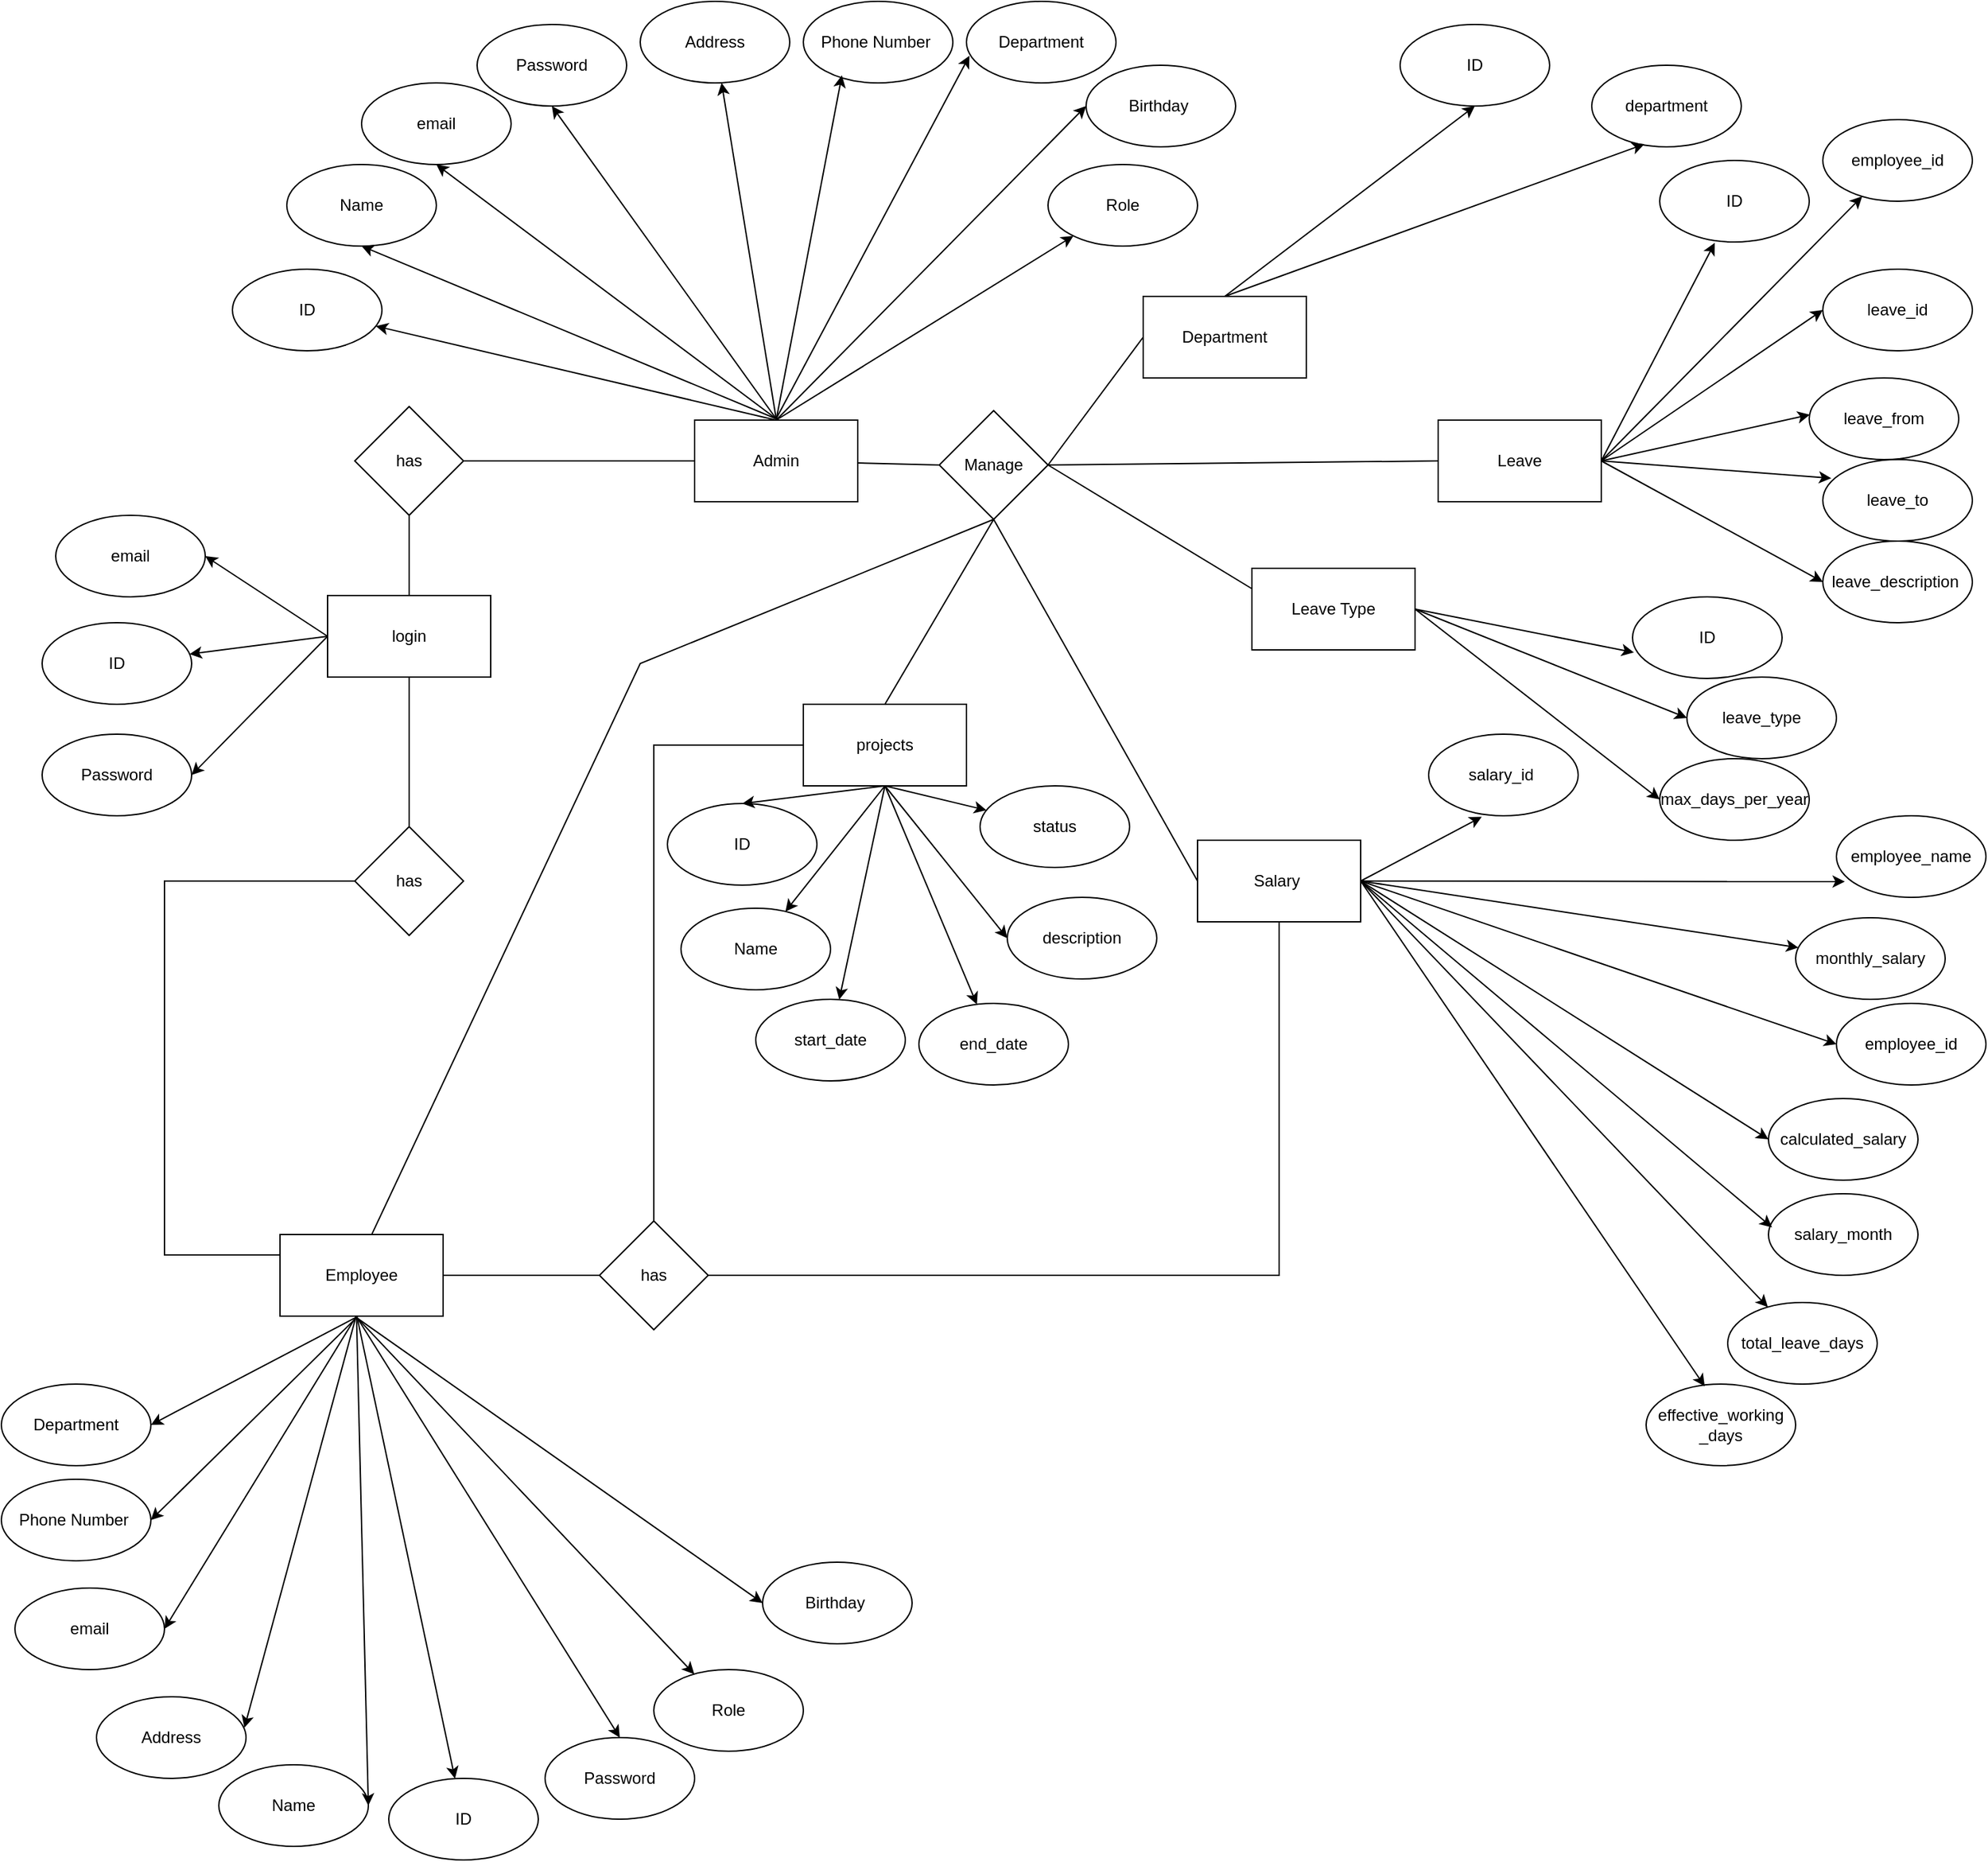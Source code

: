 <mxfile version="22.1.11" type="github">
  <diagram name="Page-1" id="r1ssAH4mPtT1wUzzTtvj">
    <mxGraphModel dx="3155" dy="1305" grid="1" gridSize="10" guides="1" tooltips="1" connect="1" arrows="1" fold="1" page="1" pageScale="1" pageWidth="1169" pageHeight="827" background="#FFFFFF" math="0" shadow="0">
      <root>
        <mxCell id="0" />
        <mxCell id="1" parent="0" />
        <mxCell id="BbcCM_fRbmNqIQQwemn0-5" value="Admin" style="rounded=0;whiteSpace=wrap;html=1;" parent="1" vertex="1">
          <mxGeometry x="533" y="341" width="120" height="60" as="geometry" />
        </mxCell>
        <mxCell id="BbcCM_fRbmNqIQQwemn0-9" value="Salary&amp;nbsp;" style="rounded=0;whiteSpace=wrap;html=1;" parent="1" vertex="1">
          <mxGeometry x="903" y="650" width="120" height="60" as="geometry" />
        </mxCell>
        <mxCell id="BbcCM_fRbmNqIQQwemn0-12" value="Leave" style="rounded=0;whiteSpace=wrap;html=1;" parent="1" vertex="1">
          <mxGeometry x="1080" y="341" width="120" height="60" as="geometry" />
        </mxCell>
        <mxCell id="BbcCM_fRbmNqIQQwemn0-21" value="" style="endArrow=classic;html=1;rounded=0;entryX=0.5;entryY=1;entryDx=0;entryDy=0;" parent="1" target="4R8q3-wa9ZuzRIbeYS99-15" edge="1">
          <mxGeometry width="50" height="50" relative="1" as="geometry">
            <mxPoint x="593" y="340" as="sourcePoint" />
            <mxPoint x="553" y="560" as="targetPoint" />
          </mxGeometry>
        </mxCell>
        <mxCell id="BbcCM_fRbmNqIQQwemn0-27" value="" style="endArrow=classic;html=1;rounded=0;entryX=1;entryY=0.5;entryDx=0;entryDy=0;exitX=0;exitY=0.5;exitDx=0;exitDy=0;" parent="1" source="4R8q3-wa9ZuzRIbeYS99-4" target="4R8q3-wa9ZuzRIbeYS99-5" edge="1">
          <mxGeometry width="50" height="50" relative="1" as="geometry">
            <mxPoint x="695" y="446" as="sourcePoint" />
            <mxPoint x="130.01" y="239.78" as="targetPoint" />
          </mxGeometry>
        </mxCell>
        <mxCell id="BbcCM_fRbmNqIQQwemn0-35" value="" style="endArrow=classic;html=1;rounded=0;exitX=0.5;exitY=0;exitDx=0;exitDy=0;" parent="1" source="BbcCM_fRbmNqIQQwemn0-5" target="BbcCM_fRbmNqIQQwemn0-40" edge="1">
          <mxGeometry width="50" height="50" relative="1" as="geometry">
            <mxPoint x="218" y="190" as="sourcePoint" />
            <mxPoint x="183" y="120" as="targetPoint" />
          </mxGeometry>
        </mxCell>
        <mxCell id="BbcCM_fRbmNqIQQwemn0-40" value="ID" style="ellipse;whiteSpace=wrap;html=1;" parent="1" vertex="1">
          <mxGeometry x="193" y="230" width="110" height="60" as="geometry" />
        </mxCell>
        <mxCell id="BbcCM_fRbmNqIQQwemn0-41" value="Password" style="ellipse;whiteSpace=wrap;html=1;" parent="1" vertex="1">
          <mxGeometry x="373" y="50" width="110" height="60" as="geometry" />
        </mxCell>
        <mxCell id="4R8q3-wa9ZuzRIbeYS99-4" value="login" style="rounded=0;whiteSpace=wrap;html=1;" parent="1" vertex="1">
          <mxGeometry x="263" y="470" width="120" height="60" as="geometry" />
        </mxCell>
        <mxCell id="4R8q3-wa9ZuzRIbeYS99-5" value="email" style="ellipse;whiteSpace=wrap;html=1;" parent="1" vertex="1">
          <mxGeometry x="63" y="411" width="110" height="60" as="geometry" />
        </mxCell>
        <mxCell id="4R8q3-wa9ZuzRIbeYS99-6" value="ID" style="ellipse;whiteSpace=wrap;html=1;" parent="1" vertex="1">
          <mxGeometry x="53" y="490" width="110" height="60" as="geometry" />
        </mxCell>
        <mxCell id="4R8q3-wa9ZuzRIbeYS99-7" value="" style="endArrow=classic;html=1;rounded=0;exitX=0;exitY=0.5;exitDx=0;exitDy=0;" parent="1" source="4R8q3-wa9ZuzRIbeYS99-4" target="4R8q3-wa9ZuzRIbeYS99-6" edge="1">
          <mxGeometry width="50" height="50" relative="1" as="geometry">
            <mxPoint x="253" y="370" as="sourcePoint" />
            <mxPoint x="140.01" y="249.78" as="targetPoint" />
          </mxGeometry>
        </mxCell>
        <mxCell id="4R8q3-wa9ZuzRIbeYS99-8" value="" style="endArrow=classic;html=1;rounded=0;exitX=0;exitY=0.5;exitDx=0;exitDy=0;entryX=1;entryY=0.5;entryDx=0;entryDy=0;" parent="1" source="4R8q3-wa9ZuzRIbeYS99-4" target="4R8q3-wa9ZuzRIbeYS99-9" edge="1">
          <mxGeometry width="50" height="50" relative="1" as="geometry">
            <mxPoint x="263" y="380" as="sourcePoint" />
            <mxPoint x="93" y="490" as="targetPoint" />
          </mxGeometry>
        </mxCell>
        <mxCell id="4R8q3-wa9ZuzRIbeYS99-9" value="Password" style="ellipse;whiteSpace=wrap;html=1;" parent="1" vertex="1">
          <mxGeometry x="53" y="572" width="110" height="60" as="geometry" />
        </mxCell>
        <mxCell id="4R8q3-wa9ZuzRIbeYS99-10" value="has" style="rhombus;whiteSpace=wrap;html=1;" parent="1" vertex="1">
          <mxGeometry x="283" y="331" width="80" height="80" as="geometry" />
        </mxCell>
        <mxCell id="4R8q3-wa9ZuzRIbeYS99-11" value="" style="endArrow=none;html=1;rounded=0;entryX=0.5;entryY=0;entryDx=0;entryDy=0;exitX=0.5;exitY=1;exitDx=0;exitDy=0;" parent="1" source="4R8q3-wa9ZuzRIbeYS99-10" target="4R8q3-wa9ZuzRIbeYS99-4" edge="1">
          <mxGeometry width="50" height="50" relative="1" as="geometry">
            <mxPoint x="433" y="280" as="sourcePoint" />
            <mxPoint x="473" y="350" as="targetPoint" />
          </mxGeometry>
        </mxCell>
        <mxCell id="4R8q3-wa9ZuzRIbeYS99-12" value="" style="endArrow=none;html=1;rounded=0;exitX=1;exitY=0.5;exitDx=0;exitDy=0;entryX=0;entryY=0.5;entryDx=0;entryDy=0;" parent="1" source="4R8q3-wa9ZuzRIbeYS99-10" target="BbcCM_fRbmNqIQQwemn0-5" edge="1">
          <mxGeometry width="50" height="50" relative="1" as="geometry">
            <mxPoint x="313" y="302" as="sourcePoint" />
            <mxPoint x="463" y="248" as="targetPoint" />
          </mxGeometry>
        </mxCell>
        <mxCell id="4R8q3-wa9ZuzRIbeYS99-14" value="Name" style="ellipse;whiteSpace=wrap;html=1;" parent="1" vertex="1">
          <mxGeometry x="233" y="153" width="110" height="60" as="geometry" />
        </mxCell>
        <mxCell id="4R8q3-wa9ZuzRIbeYS99-15" value="email" style="ellipse;whiteSpace=wrap;html=1;" parent="1" vertex="1">
          <mxGeometry x="288" y="93" width="110" height="60" as="geometry" />
        </mxCell>
        <mxCell id="4R8q3-wa9ZuzRIbeYS99-16" value="" style="endArrow=classic;html=1;rounded=0;entryX=0.5;entryY=1;entryDx=0;entryDy=0;" parent="1" target="4R8q3-wa9ZuzRIbeYS99-14" edge="1">
          <mxGeometry width="50" height="50" relative="1" as="geometry">
            <mxPoint x="593" y="340" as="sourcePoint" />
            <mxPoint x="458" y="120" as="targetPoint" />
          </mxGeometry>
        </mxCell>
        <mxCell id="4R8q3-wa9ZuzRIbeYS99-21" value="Address" style="ellipse;whiteSpace=wrap;html=1;" parent="1" vertex="1">
          <mxGeometry x="493" y="33" width="110" height="60" as="geometry" />
        </mxCell>
        <mxCell id="4R8q3-wa9ZuzRIbeYS99-22" value="Birthday&amp;nbsp;" style="ellipse;whiteSpace=wrap;html=1;" parent="1" vertex="1">
          <mxGeometry x="821" y="80" width="110" height="60" as="geometry" />
        </mxCell>
        <mxCell id="4R8q3-wa9ZuzRIbeYS99-23" value="Role" style="ellipse;whiteSpace=wrap;html=1;" parent="1" vertex="1">
          <mxGeometry x="793" y="153" width="110" height="60" as="geometry" />
        </mxCell>
        <mxCell id="4R8q3-wa9ZuzRIbeYS99-24" value="Department" style="ellipse;whiteSpace=wrap;html=1;" parent="1" vertex="1">
          <mxGeometry x="733" y="33" width="110" height="60" as="geometry" />
        </mxCell>
        <mxCell id="4R8q3-wa9ZuzRIbeYS99-25" value="Phone Number&amp;nbsp;" style="ellipse;whiteSpace=wrap;html=1;" parent="1" vertex="1">
          <mxGeometry x="613" y="33" width="110" height="60" as="geometry" />
        </mxCell>
        <mxCell id="4R8q3-wa9ZuzRIbeYS99-26" value="" style="endArrow=classic;html=1;rounded=0;exitX=0.5;exitY=0;exitDx=0;exitDy=0;" parent="1" source="BbcCM_fRbmNqIQQwemn0-5" target="4R8q3-wa9ZuzRIbeYS99-23" edge="1">
          <mxGeometry width="50" height="50" relative="1" as="geometry">
            <mxPoint x="523" y="459.68" as="sourcePoint" />
            <mxPoint x="679.307" y="360.001" as="targetPoint" />
          </mxGeometry>
        </mxCell>
        <mxCell id="4R8q3-wa9ZuzRIbeYS99-27" value="" style="endArrow=classic;html=1;rounded=0;entryX=0.258;entryY=0.906;entryDx=0;entryDy=0;entryPerimeter=0;exitX=0.5;exitY=0;exitDx=0;exitDy=0;" parent="1" source="BbcCM_fRbmNqIQQwemn0-5" target="4R8q3-wa9ZuzRIbeYS99-25" edge="1">
          <mxGeometry width="50" height="50" relative="1" as="geometry">
            <mxPoint x="543" y="320" as="sourcePoint" />
            <mxPoint x="773" y="180" as="targetPoint" />
          </mxGeometry>
        </mxCell>
        <mxCell id="4R8q3-wa9ZuzRIbeYS99-28" value="" style="endArrow=classic;html=1;rounded=0;" parent="1" target="4R8q3-wa9ZuzRIbeYS99-21" edge="1">
          <mxGeometry width="50" height="50" relative="1" as="geometry">
            <mxPoint x="593" y="340" as="sourcePoint" />
            <mxPoint x="719" y="161" as="targetPoint" />
          </mxGeometry>
        </mxCell>
        <mxCell id="4R8q3-wa9ZuzRIbeYS99-29" value="" style="endArrow=classic;html=1;rounded=0;entryX=0.02;entryY=0.667;entryDx=0;entryDy=0;entryPerimeter=0;" parent="1" target="4R8q3-wa9ZuzRIbeYS99-24" edge="1">
          <mxGeometry width="50" height="50" relative="1" as="geometry">
            <mxPoint x="593" y="340" as="sourcePoint" />
            <mxPoint x="729" y="171" as="targetPoint" />
          </mxGeometry>
        </mxCell>
        <mxCell id="4R8q3-wa9ZuzRIbeYS99-30" value="" style="endArrow=classic;html=1;rounded=0;entryX=0;entryY=0.5;entryDx=0;entryDy=0;exitX=0.5;exitY=0;exitDx=0;exitDy=0;" parent="1" source="BbcCM_fRbmNqIQQwemn0-5" target="4R8q3-wa9ZuzRIbeYS99-22" edge="1">
          <mxGeometry width="50" height="50" relative="1" as="geometry">
            <mxPoint x="583" y="281" as="sourcePoint" />
            <mxPoint x="739" y="181" as="targetPoint" />
          </mxGeometry>
        </mxCell>
        <mxCell id="4R8q3-wa9ZuzRIbeYS99-33" value="" style="endArrow=classic;html=1;rounded=0;entryX=0.5;entryY=1;entryDx=0;entryDy=0;" parent="1" target="BbcCM_fRbmNqIQQwemn0-41" edge="1">
          <mxGeometry width="50" height="50" relative="1" as="geometry">
            <mxPoint x="593" y="340" as="sourcePoint" />
            <mxPoint x="647" y="143" as="targetPoint" />
          </mxGeometry>
        </mxCell>
        <mxCell id="4R8q3-wa9ZuzRIbeYS99-73" value="Employee" style="rounded=0;whiteSpace=wrap;html=1;" parent="1" vertex="1">
          <mxGeometry x="228" y="940" width="120" height="60" as="geometry" />
        </mxCell>
        <mxCell id="4R8q3-wa9ZuzRIbeYS99-74" value="" style="endArrow=classic;html=1;rounded=0;entryX=1;entryY=0.5;entryDx=0;entryDy=0;exitX=0.467;exitY=1.004;exitDx=0;exitDy=0;exitPerimeter=0;" parent="1" source="4R8q3-wa9ZuzRIbeYS99-73" target="4R8q3-wa9ZuzRIbeYS99-101" edge="1">
          <mxGeometry width="50" height="50" relative="1" as="geometry">
            <mxPoint x="663" y="1056" as="sourcePoint" />
            <mxPoint x="328" y="820.0" as="targetPoint" />
          </mxGeometry>
        </mxCell>
        <mxCell id="4R8q3-wa9ZuzRIbeYS99-75" value="" style="endArrow=classic;html=1;rounded=0;exitX=0.472;exitY=1.007;exitDx=0;exitDy=0;exitPerimeter=0;" parent="1" source="4R8q3-wa9ZuzRIbeYS99-73" target="4R8q3-wa9ZuzRIbeYS99-76" edge="1">
          <mxGeometry width="50" height="50" relative="1" as="geometry">
            <mxPoint x="288" y="906" as="sourcePoint" />
            <mxPoint x="253" y="836" as="targetPoint" />
          </mxGeometry>
        </mxCell>
        <mxCell id="4R8q3-wa9ZuzRIbeYS99-76" value="ID" style="ellipse;whiteSpace=wrap;html=1;" parent="1" vertex="1">
          <mxGeometry x="308" y="1340" width="110" height="60" as="geometry" />
        </mxCell>
        <mxCell id="4R8q3-wa9ZuzRIbeYS99-77" value="Password" style="ellipse;whiteSpace=wrap;html=1;" parent="1" vertex="1">
          <mxGeometry x="423" y="1310" width="110" height="60" as="geometry" />
        </mxCell>
        <mxCell id="4R8q3-wa9ZuzRIbeYS99-80" value="Name" style="ellipse;whiteSpace=wrap;html=1;" parent="1" vertex="1">
          <mxGeometry x="183" y="1330" width="110" height="60" as="geometry" />
        </mxCell>
        <mxCell id="4R8q3-wa9ZuzRIbeYS99-82" value="" style="endArrow=classic;html=1;rounded=0;exitX=0.469;exitY=0.997;exitDx=0;exitDy=0;exitPerimeter=0;entryX=1;entryY=0.5;entryDx=0;entryDy=0;" parent="1" source="4R8q3-wa9ZuzRIbeYS99-73" target="4R8q3-wa9ZuzRIbeYS99-80" edge="1">
          <mxGeometry width="50" height="50" relative="1" as="geometry">
            <mxPoint x="623" y="640" as="sourcePoint" />
            <mxPoint x="353" y="800" as="targetPoint" />
          </mxGeometry>
        </mxCell>
        <mxCell id="4R8q3-wa9ZuzRIbeYS99-83" value="Address" style="ellipse;whiteSpace=wrap;html=1;" parent="1" vertex="1">
          <mxGeometry x="93" y="1280" width="110" height="60" as="geometry" />
        </mxCell>
        <mxCell id="4R8q3-wa9ZuzRIbeYS99-84" value="Birthday&amp;nbsp;" style="ellipse;whiteSpace=wrap;html=1;" parent="1" vertex="1">
          <mxGeometry x="583" y="1181" width="110" height="60" as="geometry" />
        </mxCell>
        <mxCell id="4R8q3-wa9ZuzRIbeYS99-85" value="Role" style="ellipse;whiteSpace=wrap;html=1;" parent="1" vertex="1">
          <mxGeometry x="503" y="1260" width="110" height="60" as="geometry" />
        </mxCell>
        <mxCell id="4R8q3-wa9ZuzRIbeYS99-86" value="Department" style="ellipse;whiteSpace=wrap;html=1;" parent="1" vertex="1">
          <mxGeometry x="23" y="1050" width="110" height="60" as="geometry" />
        </mxCell>
        <mxCell id="4R8q3-wa9ZuzRIbeYS99-87" value="Phone Number&amp;nbsp;" style="ellipse;whiteSpace=wrap;html=1;" parent="1" vertex="1">
          <mxGeometry x="23" y="1120" width="110" height="60" as="geometry" />
        </mxCell>
        <mxCell id="4R8q3-wa9ZuzRIbeYS99-88" value="" style="endArrow=classic;html=1;rounded=0;exitX=0.47;exitY=1.016;exitDx=0;exitDy=0;exitPerimeter=0;" parent="1" source="4R8q3-wa9ZuzRIbeYS99-73" target="4R8q3-wa9ZuzRIbeYS99-85" edge="1">
          <mxGeometry width="50" height="50" relative="1" as="geometry">
            <mxPoint x="633" y="640" as="sourcePoint" />
            <mxPoint x="749.307" y="1076.001" as="targetPoint" />
          </mxGeometry>
        </mxCell>
        <mxCell id="4R8q3-wa9ZuzRIbeYS99-89" value="" style="endArrow=classic;html=1;rounded=0;entryX=1;entryY=0.5;entryDx=0;entryDy=0;exitX=0.471;exitY=1.015;exitDx=0;exitDy=0;exitPerimeter=0;" parent="1" source="4R8q3-wa9ZuzRIbeYS99-73" target="4R8q3-wa9ZuzRIbeYS99-87" edge="1">
          <mxGeometry width="50" height="50" relative="1" as="geometry">
            <mxPoint x="623" y="640" as="sourcePoint" />
            <mxPoint x="843" y="896" as="targetPoint" />
          </mxGeometry>
        </mxCell>
        <mxCell id="4R8q3-wa9ZuzRIbeYS99-90" value="" style="endArrow=classic;html=1;rounded=0;exitX=0.465;exitY=1.011;exitDx=0;exitDy=0;exitPerimeter=0;entryX=0.989;entryY=0.38;entryDx=0;entryDy=0;entryPerimeter=0;" parent="1" source="4R8q3-wa9ZuzRIbeYS99-73" target="4R8q3-wa9ZuzRIbeYS99-83" edge="1">
          <mxGeometry width="50" height="50" relative="1" as="geometry">
            <mxPoint x="623" y="640" as="sourcePoint" />
            <mxPoint x="465.706" y="911.417" as="targetPoint" />
          </mxGeometry>
        </mxCell>
        <mxCell id="4R8q3-wa9ZuzRIbeYS99-91" value="" style="endArrow=classic;html=1;rounded=0;exitX=0.468;exitY=1.013;exitDx=0;exitDy=0;exitPerimeter=0;entryX=1;entryY=0.5;entryDx=0;entryDy=0;" parent="1" source="4R8q3-wa9ZuzRIbeYS99-73" target="4R8q3-wa9ZuzRIbeYS99-86" edge="1">
          <mxGeometry width="50" height="50" relative="1" as="geometry">
            <mxPoint x="663" y="1056" as="sourcePoint" />
            <mxPoint x="133" y="1000" as="targetPoint" />
          </mxGeometry>
        </mxCell>
        <mxCell id="4R8q3-wa9ZuzRIbeYS99-92" value="" style="endArrow=classic;html=1;rounded=0;entryX=0;entryY=0.5;entryDx=0;entryDy=0;exitX=0.467;exitY=1.016;exitDx=0;exitDy=0;exitPerimeter=0;" parent="1" source="4R8q3-wa9ZuzRIbeYS99-73" target="4R8q3-wa9ZuzRIbeYS99-84" edge="1">
          <mxGeometry width="50" height="50" relative="1" as="geometry">
            <mxPoint x="633" y="640" as="sourcePoint" />
            <mxPoint x="809" y="897" as="targetPoint" />
          </mxGeometry>
        </mxCell>
        <mxCell id="4R8q3-wa9ZuzRIbeYS99-93" value="" style="endArrow=classic;html=1;rounded=0;entryX=0.5;entryY=0;entryDx=0;entryDy=0;exitX=0.469;exitY=1.007;exitDx=0;exitDy=0;exitPerimeter=0;" parent="1" source="4R8q3-wa9ZuzRIbeYS99-73" target="4R8q3-wa9ZuzRIbeYS99-77" edge="1">
          <mxGeometry width="50" height="50" relative="1" as="geometry">
            <mxPoint x="623" y="640" as="sourcePoint" />
            <mxPoint x="717" y="859" as="targetPoint" />
          </mxGeometry>
        </mxCell>
        <mxCell id="4R8q3-wa9ZuzRIbeYS99-98" value="has" style="rhombus;whiteSpace=wrap;html=1;" parent="1" vertex="1">
          <mxGeometry x="283" y="640" width="80" height="80" as="geometry" />
        </mxCell>
        <mxCell id="4R8q3-wa9ZuzRIbeYS99-99" value="" style="endArrow=none;html=1;rounded=0;exitX=0;exitY=0.5;exitDx=0;exitDy=0;entryX=0;entryY=0.25;entryDx=0;entryDy=0;" parent="1" source="4R8q3-wa9ZuzRIbeYS99-98" target="4R8q3-wa9ZuzRIbeYS99-73" edge="1">
          <mxGeometry width="50" height="50" relative="1" as="geometry">
            <mxPoint x="293" y="690" as="sourcePoint" />
            <mxPoint x="353" y="970" as="targetPoint" />
            <Array as="points">
              <mxPoint x="143" y="680" />
              <mxPoint x="143" y="955" />
            </Array>
          </mxGeometry>
        </mxCell>
        <mxCell id="4R8q3-wa9ZuzRIbeYS99-100" value="" style="endArrow=none;html=1;rounded=0;exitX=0.5;exitY=1;exitDx=0;exitDy=0;" parent="1" edge="1" source="4R8q3-wa9ZuzRIbeYS99-4">
          <mxGeometry width="50" height="50" relative="1" as="geometry">
            <mxPoint x="347.29" y="561" as="sourcePoint" />
            <mxPoint x="323" y="640" as="targetPoint" />
          </mxGeometry>
        </mxCell>
        <mxCell id="4R8q3-wa9ZuzRIbeYS99-101" value="email" style="ellipse;whiteSpace=wrap;html=1;" parent="1" vertex="1">
          <mxGeometry x="33" y="1200" width="110" height="60" as="geometry" />
        </mxCell>
        <mxCell id="4R8q3-wa9ZuzRIbeYS99-102" value="Manage" style="rhombus;whiteSpace=wrap;html=1;" parent="1" vertex="1">
          <mxGeometry x="713" y="334" width="80" height="80" as="geometry" />
        </mxCell>
        <mxCell id="4R8q3-wa9ZuzRIbeYS99-103" value="" style="endArrow=none;html=1;rounded=0;entryX=0;entryY=0.5;entryDx=0;entryDy=0;exitX=1;exitY=0.5;exitDx=0;exitDy=0;" parent="1" edge="1" target="BbcCM_fRbmNqIQQwemn0-12" source="4R8q3-wa9ZuzRIbeYS99-102">
          <mxGeometry width="50" height="50" relative="1" as="geometry">
            <mxPoint x="869.4" y="478.36" as="sourcePoint" />
            <mxPoint x="874.89" y="591.5" as="targetPoint" />
          </mxGeometry>
        </mxCell>
        <mxCell id="4R8q3-wa9ZuzRIbeYS99-104" value="" style="endArrow=none;html=1;rounded=0;exitX=0.5;exitY=1;exitDx=0;exitDy=0;entryX=0.562;entryY=0.001;entryDx=0;entryDy=0;entryPerimeter=0;" parent="1" source="4R8q3-wa9ZuzRIbeYS99-102" edge="1" target="4R8q3-wa9ZuzRIbeYS99-73">
          <mxGeometry width="50" height="50" relative="1" as="geometry">
            <mxPoint x="595" y="582" as="sourcePoint" />
            <mxPoint x="413" y="940" as="targetPoint" />
            <Array as="points">
              <mxPoint x="493" y="520" />
            </Array>
          </mxGeometry>
        </mxCell>
        <mxCell id="4R8q3-wa9ZuzRIbeYS99-105" value="" style="endArrow=none;html=1;rounded=0;entryX=0;entryY=0.5;entryDx=0;entryDy=0;" parent="1" target="4R8q3-wa9ZuzRIbeYS99-102" edge="1" source="BbcCM_fRbmNqIQQwemn0-5">
          <mxGeometry width="50" height="50" relative="1" as="geometry">
            <mxPoint x="596.5" y="401" as="sourcePoint" />
            <mxPoint x="596" y="500" as="targetPoint" />
          </mxGeometry>
        </mxCell>
        <mxCell id="4R8q3-wa9ZuzRIbeYS99-110" value="ID" style="ellipse;whiteSpace=wrap;html=1;" parent="1" vertex="1">
          <mxGeometry x="1223" y="471" width="110" height="60" as="geometry" />
        </mxCell>
        <mxCell id="4R8q3-wa9ZuzRIbeYS99-111" value="ID" style="ellipse;whiteSpace=wrap;html=1;" parent="1" vertex="1">
          <mxGeometry x="1243" y="150" width="110" height="60" as="geometry" />
        </mxCell>
        <mxCell id="4R8q3-wa9ZuzRIbeYS99-112" value="ID" style="ellipse;whiteSpace=wrap;html=1;" parent="1" vertex="1">
          <mxGeometry x="1052" y="50" width="110" height="60" as="geometry" />
        </mxCell>
        <mxCell id="4R8q3-wa9ZuzRIbeYS99-113" value="department" style="ellipse;whiteSpace=wrap;html=1;" parent="1" vertex="1">
          <mxGeometry x="1193" y="80" width="110" height="60" as="geometry" />
        </mxCell>
        <mxCell id="4R8q3-wa9ZuzRIbeYS99-114" value="" style="endArrow=classic;html=1;rounded=0;entryX=0.352;entryY=0.967;entryDx=0;entryDy=0;entryPerimeter=0;exitX=0.5;exitY=0;exitDx=0;exitDy=0;" parent="1" target="4R8q3-wa9ZuzRIbeYS99-113" edge="1" source="BbcCM_fRbmNqIQQwemn0-13">
          <mxGeometry width="50" height="50" relative="1" as="geometry">
            <mxPoint x="1013" y="480" as="sourcePoint" />
            <mxPoint x="1563" y="434" as="targetPoint" />
            <Array as="points" />
          </mxGeometry>
        </mxCell>
        <mxCell id="4R8q3-wa9ZuzRIbeYS99-115" value="" style="endArrow=classic;html=1;rounded=0;entryX=0.5;entryY=1;entryDx=0;entryDy=0;exitX=0.5;exitY=0;exitDx=0;exitDy=0;" parent="1" source="BbcCM_fRbmNqIQQwemn0-13" target="4R8q3-wa9ZuzRIbeYS99-112" edge="1">
          <mxGeometry width="50" height="50" relative="1" as="geometry">
            <mxPoint x="1323" y="450" as="sourcePoint" />
            <mxPoint x="1402" y="428" as="targetPoint" />
          </mxGeometry>
        </mxCell>
        <mxCell id="4R8q3-wa9ZuzRIbeYS99-116" value="" style="endArrow=classic;html=1;rounded=0;exitX=1;exitY=0.5;exitDx=0;exitDy=0;" parent="1" edge="1" target="RnmnXj-n9i1BZNP6ZCbf-6" source="BbcCM_fRbmNqIQQwemn0-12">
          <mxGeometry width="50" height="50" relative="1" as="geometry">
            <mxPoint x="1083" y="590" as="sourcePoint" />
            <mxPoint x="1103" y="520" as="targetPoint" />
          </mxGeometry>
        </mxCell>
        <mxCell id="RnmnXj-n9i1BZNP6ZCbf-5" value="" style="endArrow=classic;html=1;rounded=0;entryX=0.368;entryY=1.01;entryDx=0;entryDy=0;exitX=1;exitY=0.5;exitDx=0;exitDy=0;entryPerimeter=0;" edge="1" parent="1" source="BbcCM_fRbmNqIQQwemn0-12" target="4R8q3-wa9ZuzRIbeYS99-111">
          <mxGeometry width="50" height="50" relative="1" as="geometry">
            <mxPoint x="1013" y="480" as="sourcePoint" />
            <mxPoint x="1042" y="438" as="targetPoint" />
          </mxGeometry>
        </mxCell>
        <mxCell id="BbcCM_fRbmNqIQQwemn0-13" value="Department" style="rounded=0;whiteSpace=wrap;html=1;" parent="1" vertex="1">
          <mxGeometry x="863" y="250" width="120" height="60" as="geometry" />
        </mxCell>
        <mxCell id="RnmnXj-n9i1BZNP6ZCbf-6" value="employee_id" style="ellipse;whiteSpace=wrap;html=1;" vertex="1" parent="1">
          <mxGeometry x="1363" y="120" width="110" height="60" as="geometry" />
        </mxCell>
        <mxCell id="RnmnXj-n9i1BZNP6ZCbf-7" value="leave_id" style="ellipse;whiteSpace=wrap;html=1;" vertex="1" parent="1">
          <mxGeometry x="1363" y="230" width="110" height="60" as="geometry" />
        </mxCell>
        <mxCell id="RnmnXj-n9i1BZNP6ZCbf-8" value="salary_month" style="ellipse;whiteSpace=wrap;html=1;" vertex="1" parent="1">
          <mxGeometry x="1323" y="910" width="110" height="60" as="geometry" />
        </mxCell>
        <mxCell id="RnmnXj-n9i1BZNP6ZCbf-9" value="Name" style="ellipse;whiteSpace=wrap;html=1;" vertex="1" parent="1">
          <mxGeometry x="523" y="700" width="110" height="60" as="geometry" />
        </mxCell>
        <mxCell id="RnmnXj-n9i1BZNP6ZCbf-10" value="leave_to" style="ellipse;whiteSpace=wrap;html=1;" vertex="1" parent="1">
          <mxGeometry x="1363" y="370" width="110" height="60" as="geometry" />
        </mxCell>
        <mxCell id="RnmnXj-n9i1BZNP6ZCbf-11" value="leave_from" style="ellipse;whiteSpace=wrap;html=1;" vertex="1" parent="1">
          <mxGeometry x="1353" y="310" width="110" height="60" as="geometry" />
        </mxCell>
        <mxCell id="RnmnXj-n9i1BZNP6ZCbf-12" value="leave_description&amp;nbsp;" style="ellipse;whiteSpace=wrap;html=1;" vertex="1" parent="1">
          <mxGeometry x="1363" y="430" width="110" height="60" as="geometry" />
        </mxCell>
        <mxCell id="RnmnXj-n9i1BZNP6ZCbf-16" value="" style="endArrow=classic;html=1;rounded=0;entryX=0.009;entryY=0.681;entryDx=0;entryDy=0;exitX=1;exitY=0.5;exitDx=0;exitDy=0;entryPerimeter=0;" edge="1" parent="1" source="RnmnXj-n9i1BZNP6ZCbf-25" target="4R8q3-wa9ZuzRIbeYS99-110">
          <mxGeometry width="50" height="50" relative="1" as="geometry">
            <mxPoint x="1272" y="907.26" as="sourcePoint" />
            <mxPoint x="1387.96" y="850" as="targetPoint" />
          </mxGeometry>
        </mxCell>
        <mxCell id="RnmnXj-n9i1BZNP6ZCbf-17" value="" style="endArrow=classic;html=1;rounded=0;entryX=0;entryY=0.5;entryDx=0;entryDy=0;exitX=1;exitY=0.5;exitDx=0;exitDy=0;" edge="1" parent="1" source="BbcCM_fRbmNqIQQwemn0-12" target="RnmnXj-n9i1BZNP6ZCbf-7">
          <mxGeometry width="50" height="50" relative="1" as="geometry">
            <mxPoint x="1043" y="580" as="sourcePoint" />
            <mxPoint x="1163" y="511" as="targetPoint" />
          </mxGeometry>
        </mxCell>
        <mxCell id="RnmnXj-n9i1BZNP6ZCbf-18" value="" style="endArrow=classic;html=1;rounded=0;entryX=0.004;entryY=0.45;entryDx=0;entryDy=0;entryPerimeter=0;exitX=1;exitY=0.5;exitDx=0;exitDy=0;" edge="1" parent="1" source="BbcCM_fRbmNqIQQwemn0-12" target="RnmnXj-n9i1BZNP6ZCbf-11">
          <mxGeometry width="50" height="50" relative="1" as="geometry">
            <mxPoint x="1053" y="590" as="sourcePoint" />
            <mxPoint x="1173" y="521" as="targetPoint" />
          </mxGeometry>
        </mxCell>
        <mxCell id="RnmnXj-n9i1BZNP6ZCbf-19" value="" style="endArrow=classic;html=1;rounded=0;entryX=0.056;entryY=0.229;entryDx=0;entryDy=0;entryPerimeter=0;exitX=1;exitY=0.5;exitDx=0;exitDy=0;" edge="1" parent="1" source="BbcCM_fRbmNqIQQwemn0-12" target="RnmnXj-n9i1BZNP6ZCbf-10">
          <mxGeometry width="50" height="50" relative="1" as="geometry">
            <mxPoint x="1063" y="600" as="sourcePoint" />
            <mxPoint x="1183" y="531" as="targetPoint" />
          </mxGeometry>
        </mxCell>
        <mxCell id="RnmnXj-n9i1BZNP6ZCbf-20" value="" style="endArrow=classic;html=1;rounded=0;entryX=0;entryY=0.5;entryDx=0;entryDy=0;exitX=1;exitY=0.5;exitDx=0;exitDy=0;" edge="1" parent="1" source="BbcCM_fRbmNqIQQwemn0-12" target="RnmnXj-n9i1BZNP6ZCbf-12">
          <mxGeometry width="50" height="50" relative="1" as="geometry">
            <mxPoint x="1073" y="610" as="sourcePoint" />
            <mxPoint x="1193" y="541" as="targetPoint" />
          </mxGeometry>
        </mxCell>
        <mxCell id="RnmnXj-n9i1BZNP6ZCbf-22" value="monthly_salary" style="ellipse;whiteSpace=wrap;html=1;" vertex="1" parent="1">
          <mxGeometry x="1343" y="707" width="110" height="60" as="geometry" />
        </mxCell>
        <mxCell id="RnmnXj-n9i1BZNP6ZCbf-25" value="Leave Type" style="rounded=0;whiteSpace=wrap;html=1;" vertex="1" parent="1">
          <mxGeometry x="943" y="450" width="120" height="60" as="geometry" />
        </mxCell>
        <mxCell id="RnmnXj-n9i1BZNP6ZCbf-26" value="" style="endArrow=none;html=1;rounded=0;exitX=1;exitY=0.5;exitDx=0;exitDy=0;entryX=0;entryY=0.5;entryDx=0;entryDy=0;" edge="1" parent="1" source="4R8q3-wa9ZuzRIbeYS99-102" target="BbcCM_fRbmNqIQQwemn0-13">
          <mxGeometry width="50" height="50" relative="1" as="geometry">
            <mxPoint x="753" y="660" as="sourcePoint" />
            <mxPoint x="803" y="610" as="targetPoint" />
          </mxGeometry>
        </mxCell>
        <mxCell id="RnmnXj-n9i1BZNP6ZCbf-28" value="" style="endArrow=none;html=1;rounded=0;entryX=0;entryY=0.25;entryDx=0;entryDy=0;exitX=1;exitY=0.5;exitDx=0;exitDy=0;" edge="1" parent="1" source="4R8q3-wa9ZuzRIbeYS99-102" target="RnmnXj-n9i1BZNP6ZCbf-25">
          <mxGeometry width="50" height="50" relative="1" as="geometry">
            <mxPoint x="646" y="552" as="sourcePoint" />
            <mxPoint x="893" y="482" as="targetPoint" />
          </mxGeometry>
        </mxCell>
        <mxCell id="RnmnXj-n9i1BZNP6ZCbf-32" value="leave_type" style="ellipse;whiteSpace=wrap;html=1;" vertex="1" parent="1">
          <mxGeometry x="1263" y="530" width="110" height="60" as="geometry" />
        </mxCell>
        <mxCell id="RnmnXj-n9i1BZNP6ZCbf-34" value="max_days_per_year" style="ellipse;whiteSpace=wrap;html=1;" vertex="1" parent="1">
          <mxGeometry x="1243" y="590" width="110" height="60" as="geometry" />
        </mxCell>
        <mxCell id="RnmnXj-n9i1BZNP6ZCbf-35" value="" style="endArrow=classic;html=1;rounded=0;exitX=1;exitY=0.5;exitDx=0;exitDy=0;entryX=0;entryY=0.5;entryDx=0;entryDy=0;" edge="1" parent="1" source="RnmnXj-n9i1BZNP6ZCbf-25" target="RnmnXj-n9i1BZNP6ZCbf-34">
          <mxGeometry width="50" height="50" relative="1" as="geometry">
            <mxPoint x="1003" y="650" as="sourcePoint" />
            <mxPoint x="1243" y="720" as="targetPoint" />
          </mxGeometry>
        </mxCell>
        <mxCell id="RnmnXj-n9i1BZNP6ZCbf-36" value="" style="endArrow=classic;html=1;rounded=0;entryX=0;entryY=0.5;entryDx=0;entryDy=0;exitX=1;exitY=0.5;exitDx=0;exitDy=0;" edge="1" parent="1" source="RnmnXj-n9i1BZNP6ZCbf-25" target="RnmnXj-n9i1BZNP6ZCbf-32">
          <mxGeometry width="50" height="50" relative="1" as="geometry">
            <mxPoint x="1023" y="665" as="sourcePoint" />
            <mxPoint x="1213" y="710" as="targetPoint" />
          </mxGeometry>
        </mxCell>
        <mxCell id="RnmnXj-n9i1BZNP6ZCbf-37" value="salary_id&amp;nbsp;" style="ellipse;whiteSpace=wrap;html=1;" vertex="1" parent="1">
          <mxGeometry x="1073" y="572" width="110" height="60" as="geometry" />
        </mxCell>
        <mxCell id="RnmnXj-n9i1BZNP6ZCbf-39" value="employee_id" style="ellipse;whiteSpace=wrap;html=1;" vertex="1" parent="1">
          <mxGeometry x="1373" y="770" width="110" height="60" as="geometry" />
        </mxCell>
        <mxCell id="RnmnXj-n9i1BZNP6ZCbf-40" value="employee_name" style="ellipse;whiteSpace=wrap;html=1;" vertex="1" parent="1">
          <mxGeometry x="1373" y="632" width="110" height="60" as="geometry" />
        </mxCell>
        <mxCell id="RnmnXj-n9i1BZNP6ZCbf-41" value="calculated_salary" style="ellipse;whiteSpace=wrap;html=1;" vertex="1" parent="1">
          <mxGeometry x="1323" y="840" width="110" height="60" as="geometry" />
        </mxCell>
        <mxCell id="RnmnXj-n9i1BZNP6ZCbf-42" value="total_leave_days" style="ellipse;whiteSpace=wrap;html=1;" vertex="1" parent="1">
          <mxGeometry x="1293" y="990" width="110" height="60" as="geometry" />
        </mxCell>
        <mxCell id="RnmnXj-n9i1BZNP6ZCbf-43" value="effective_working&lt;br&gt;_days" style="ellipse;whiteSpace=wrap;html=1;" vertex="1" parent="1">
          <mxGeometry x="1233" y="1050" width="110" height="60" as="geometry" />
        </mxCell>
        <mxCell id="RnmnXj-n9i1BZNP6ZCbf-44" value="" style="endArrow=classic;html=1;rounded=0;entryX=0.392;entryY=0.027;entryDx=0;entryDy=0;exitX=1;exitY=0.5;exitDx=0;exitDy=0;entryPerimeter=0;" edge="1" parent="1" source="BbcCM_fRbmNqIQQwemn0-9" target="RnmnXj-n9i1BZNP6ZCbf-43">
          <mxGeometry width="50" height="50" relative="1" as="geometry">
            <mxPoint x="943" y="890" as="sourcePoint" />
            <mxPoint x="1053" y="1060" as="targetPoint" />
          </mxGeometry>
        </mxCell>
        <mxCell id="RnmnXj-n9i1BZNP6ZCbf-45" value="" style="endArrow=classic;html=1;rounded=0;exitX=1;exitY=0.5;exitDx=0;exitDy=0;" edge="1" parent="1" source="BbcCM_fRbmNqIQQwemn0-9" target="RnmnXj-n9i1BZNP6ZCbf-42">
          <mxGeometry width="50" height="50" relative="1" as="geometry">
            <mxPoint x="1013" y="820" as="sourcePoint" />
            <mxPoint x="1123" y="1000" as="targetPoint" />
          </mxGeometry>
        </mxCell>
        <mxCell id="RnmnXj-n9i1BZNP6ZCbf-46" value="" style="endArrow=classic;html=1;rounded=0;entryX=0;entryY=0.5;entryDx=0;entryDy=0;exitX=1;exitY=0.5;exitDx=0;exitDy=0;" edge="1" parent="1" source="BbcCM_fRbmNqIQQwemn0-9" target="RnmnXj-n9i1BZNP6ZCbf-39">
          <mxGeometry width="50" height="50" relative="1" as="geometry">
            <mxPoint x="963" y="900" as="sourcePoint" />
            <mxPoint x="1073" y="1080" as="targetPoint" />
          </mxGeometry>
        </mxCell>
        <mxCell id="RnmnXj-n9i1BZNP6ZCbf-47" value="" style="endArrow=classic;html=1;rounded=0;entryX=0.355;entryY=1.013;entryDx=0;entryDy=0;entryPerimeter=0;" edge="1" parent="1" target="RnmnXj-n9i1BZNP6ZCbf-37">
          <mxGeometry width="50" height="50" relative="1" as="geometry">
            <mxPoint x="1023" y="680" as="sourcePoint" />
            <mxPoint x="1083" y="1090" as="targetPoint" />
          </mxGeometry>
        </mxCell>
        <mxCell id="RnmnXj-n9i1BZNP6ZCbf-48" value="" style="endArrow=classic;html=1;rounded=0;entryX=0.056;entryY=0.807;entryDx=0;entryDy=0;exitX=1;exitY=0.5;exitDx=0;exitDy=0;entryPerimeter=0;" edge="1" parent="1" source="BbcCM_fRbmNqIQQwemn0-9" target="RnmnXj-n9i1BZNP6ZCbf-40">
          <mxGeometry width="50" height="50" relative="1" as="geometry">
            <mxPoint x="1003" y="850" as="sourcePoint" />
            <mxPoint x="1113" y="1030" as="targetPoint" />
          </mxGeometry>
        </mxCell>
        <mxCell id="RnmnXj-n9i1BZNP6ZCbf-49" value="" style="endArrow=classic;html=1;rounded=0;entryX=0.024;entryY=0.412;entryDx=0;entryDy=0;exitX=1;exitY=0.5;exitDx=0;exitDy=0;entryPerimeter=0;" edge="1" parent="1" source="BbcCM_fRbmNqIQQwemn0-9" target="RnmnXj-n9i1BZNP6ZCbf-8">
          <mxGeometry width="50" height="50" relative="1" as="geometry">
            <mxPoint x="1003" y="850" as="sourcePoint" />
            <mxPoint x="1113" y="1030" as="targetPoint" />
          </mxGeometry>
        </mxCell>
        <mxCell id="RnmnXj-n9i1BZNP6ZCbf-50" value="" style="endArrow=classic;html=1;rounded=0;" edge="1" parent="1" target="RnmnXj-n9i1BZNP6ZCbf-22">
          <mxGeometry width="50" height="50" relative="1" as="geometry">
            <mxPoint x="1023" y="680" as="sourcePoint" />
            <mxPoint x="1133" y="865" as="targetPoint" />
          </mxGeometry>
        </mxCell>
        <mxCell id="RnmnXj-n9i1BZNP6ZCbf-51" value="" style="endArrow=classic;html=1;rounded=0;entryX=0;entryY=0.5;entryDx=0;entryDy=0;exitX=1;exitY=0.5;exitDx=0;exitDy=0;" edge="1" parent="1" source="BbcCM_fRbmNqIQQwemn0-9" target="RnmnXj-n9i1BZNP6ZCbf-41">
          <mxGeometry width="50" height="50" relative="1" as="geometry">
            <mxPoint x="943" y="880" as="sourcePoint" />
            <mxPoint x="1172" y="955" as="targetPoint" />
          </mxGeometry>
        </mxCell>
        <mxCell id="RnmnXj-n9i1BZNP6ZCbf-52" value="" style="endArrow=none;html=1;rounded=0;entryX=0;entryY=0.5;entryDx=0;entryDy=0;exitX=0.5;exitY=1;exitDx=0;exitDy=0;" edge="1" parent="1" source="4R8q3-wa9ZuzRIbeYS99-102" target="BbcCM_fRbmNqIQQwemn0-9">
          <mxGeometry width="50" height="50" relative="1" as="geometry">
            <mxPoint x="633" y="540" as="sourcePoint" />
            <mxPoint x="893" y="625" as="targetPoint" />
          </mxGeometry>
        </mxCell>
        <mxCell id="RnmnXj-n9i1BZNP6ZCbf-63" value="" style="endArrow=none;html=1;rounded=0;entryX=0.5;entryY=0;entryDx=0;entryDy=0;exitX=0.5;exitY=1;exitDx=0;exitDy=0;" edge="1" parent="1" source="4R8q3-wa9ZuzRIbeYS99-102" target="RnmnXj-n9i1BZNP6ZCbf-64">
          <mxGeometry width="50" height="50" relative="1" as="geometry">
            <mxPoint x="753" y="420" as="sourcePoint" />
            <mxPoint x="793" y="1120" as="targetPoint" />
          </mxGeometry>
        </mxCell>
        <mxCell id="RnmnXj-n9i1BZNP6ZCbf-64" value="projects" style="rounded=0;whiteSpace=wrap;html=1;" vertex="1" parent="1">
          <mxGeometry x="613" y="550" width="120" height="60" as="geometry" />
        </mxCell>
        <mxCell id="RnmnXj-n9i1BZNP6ZCbf-66" value="ID" style="ellipse;whiteSpace=wrap;html=1;" vertex="1" parent="1">
          <mxGeometry x="513" y="623" width="110" height="60" as="geometry" />
        </mxCell>
        <mxCell id="RnmnXj-n9i1BZNP6ZCbf-70" value="status" style="ellipse;whiteSpace=wrap;html=1;" vertex="1" parent="1">
          <mxGeometry x="743" y="610" width="110" height="60" as="geometry" />
        </mxCell>
        <mxCell id="RnmnXj-n9i1BZNP6ZCbf-71" value="start_date" style="ellipse;whiteSpace=wrap;html=1;" vertex="1" parent="1">
          <mxGeometry x="578" y="767" width="110" height="60" as="geometry" />
        </mxCell>
        <mxCell id="RnmnXj-n9i1BZNP6ZCbf-72" value="description" style="ellipse;whiteSpace=wrap;html=1;" vertex="1" parent="1">
          <mxGeometry x="763" y="692" width="110" height="60" as="geometry" />
        </mxCell>
        <mxCell id="RnmnXj-n9i1BZNP6ZCbf-74" value="" style="endArrow=classic;html=1;rounded=0;entryX=0.5;entryY=0;entryDx=0;entryDy=0;exitX=0.5;exitY=1;exitDx=0;exitDy=0;" edge="1" parent="1" source="RnmnXj-n9i1BZNP6ZCbf-64" target="RnmnXj-n9i1BZNP6ZCbf-66">
          <mxGeometry width="50" height="50" relative="1" as="geometry">
            <mxPoint x="799.5" y="1181" as="sourcePoint" />
            <mxPoint x="952.5" y="1363" as="targetPoint" />
          </mxGeometry>
        </mxCell>
        <mxCell id="RnmnXj-n9i1BZNP6ZCbf-76" value="" style="endArrow=classic;html=1;rounded=0;exitX=0.5;exitY=1;exitDx=0;exitDy=0;" edge="1" parent="1" source="RnmnXj-n9i1BZNP6ZCbf-64" target="RnmnXj-n9i1BZNP6ZCbf-9">
          <mxGeometry width="50" height="50" relative="1" as="geometry">
            <mxPoint x="809.5" y="1191" as="sourcePoint" />
            <mxPoint x="688" y="1350" as="targetPoint" />
          </mxGeometry>
        </mxCell>
        <mxCell id="RnmnXj-n9i1BZNP6ZCbf-77" value="" style="endArrow=classic;html=1;rounded=0;exitX=0.5;exitY=1;exitDx=0;exitDy=0;" edge="1" parent="1" source="RnmnXj-n9i1BZNP6ZCbf-64" target="RnmnXj-n9i1BZNP6ZCbf-71">
          <mxGeometry width="50" height="50" relative="1" as="geometry">
            <mxPoint x="812" y="1192" as="sourcePoint" />
            <mxPoint x="825" y="1320" as="targetPoint" />
          </mxGeometry>
        </mxCell>
        <mxCell id="RnmnXj-n9i1BZNP6ZCbf-78" value="" style="endArrow=classic;html=1;rounded=0;exitX=0.5;exitY=1;exitDx=0;exitDy=0;" edge="1" parent="1" source="RnmnXj-n9i1BZNP6ZCbf-64" target="RnmnXj-n9i1BZNP6ZCbf-69">
          <mxGeometry width="50" height="50" relative="1" as="geometry">
            <mxPoint x="809" y="1192" as="sourcePoint" />
            <mxPoint x="924" y="1323" as="targetPoint" />
          </mxGeometry>
        </mxCell>
        <mxCell id="RnmnXj-n9i1BZNP6ZCbf-79" value="" style="endArrow=classic;html=1;rounded=0;exitX=0.5;exitY=1;exitDx=0;exitDy=0;" edge="1" parent="1" source="RnmnXj-n9i1BZNP6ZCbf-64" target="RnmnXj-n9i1BZNP6ZCbf-70">
          <mxGeometry width="50" height="50" relative="1" as="geometry">
            <mxPoint x="809" y="1191" as="sourcePoint" />
            <mxPoint x="1018" y="1299" as="targetPoint" />
          </mxGeometry>
        </mxCell>
        <mxCell id="RnmnXj-n9i1BZNP6ZCbf-80" value="" style="endArrow=classic;html=1;rounded=0;entryX=0;entryY=0.5;entryDx=0;entryDy=0;exitX=0.5;exitY=1;exitDx=0;exitDy=0;" edge="1" parent="1" source="RnmnXj-n9i1BZNP6ZCbf-64" target="RnmnXj-n9i1BZNP6ZCbf-72">
          <mxGeometry width="50" height="50" relative="1" as="geometry">
            <mxPoint x="804" y="1180" as="sourcePoint" />
            <mxPoint x="1013" y="1288" as="targetPoint" />
          </mxGeometry>
        </mxCell>
        <mxCell id="RnmnXj-n9i1BZNP6ZCbf-83" value="has" style="rhombus;whiteSpace=wrap;html=1;" vertex="1" parent="1">
          <mxGeometry x="463" y="930" width="80" height="80" as="geometry" />
        </mxCell>
        <mxCell id="RnmnXj-n9i1BZNP6ZCbf-84" value="" style="endArrow=none;html=1;rounded=0;exitX=1;exitY=0.5;exitDx=0;exitDy=0;entryX=0;entryY=0.5;entryDx=0;entryDy=0;" edge="1" parent="1" source="4R8q3-wa9ZuzRIbeYS99-73" target="RnmnXj-n9i1BZNP6ZCbf-83">
          <mxGeometry width="50" height="50" relative="1" as="geometry">
            <mxPoint x="473" y="969.05" as="sourcePoint" />
            <mxPoint x="573" y="970" as="targetPoint" />
          </mxGeometry>
        </mxCell>
        <mxCell id="RnmnXj-n9i1BZNP6ZCbf-85" value="" style="endArrow=none;html=1;rounded=0;exitX=0.5;exitY=0;exitDx=0;exitDy=0;entryX=0;entryY=0.5;entryDx=0;entryDy=0;" edge="1" parent="1" source="RnmnXj-n9i1BZNP6ZCbf-83" target="RnmnXj-n9i1BZNP6ZCbf-64">
          <mxGeometry width="50" height="50" relative="1" as="geometry">
            <mxPoint x="483" y="979.05" as="sourcePoint" />
            <mxPoint x="733" y="1140" as="targetPoint" />
            <Array as="points">
              <mxPoint x="503" y="580" />
            </Array>
          </mxGeometry>
        </mxCell>
        <mxCell id="RnmnXj-n9i1BZNP6ZCbf-69" value="end_date" style="ellipse;whiteSpace=wrap;html=1;" vertex="1" parent="1">
          <mxGeometry x="698" y="770" width="110" height="60" as="geometry" />
        </mxCell>
        <mxCell id="RnmnXj-n9i1BZNP6ZCbf-90" value="" style="endArrow=none;html=1;rounded=0;exitX=1;exitY=0.5;exitDx=0;exitDy=0;entryX=0.5;entryY=1;entryDx=0;entryDy=0;" edge="1" parent="1" source="RnmnXj-n9i1BZNP6ZCbf-83" target="BbcCM_fRbmNqIQQwemn0-9">
          <mxGeometry width="50" height="50" relative="1" as="geometry">
            <mxPoint x="618" y="1070" as="sourcePoint" />
            <mxPoint x="953" y="980" as="targetPoint" />
            <Array as="points">
              <mxPoint x="963" y="970" />
            </Array>
          </mxGeometry>
        </mxCell>
      </root>
    </mxGraphModel>
  </diagram>
</mxfile>
